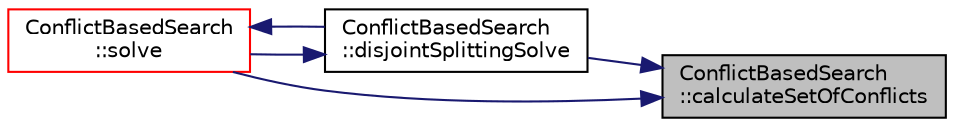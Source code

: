 digraph "ConflictBasedSearch::calculateSetOfConflicts"
{
 // INTERACTIVE_SVG=YES
 // LATEX_PDF_SIZE
  edge [fontname="Helvetica",fontsize="10",labelfontname="Helvetica",labelfontsize="10"];
  node [fontname="Helvetica",fontsize="10",shape=record];
  rankdir="RL";
  Node1 [label="ConflictBasedSearch\l::calculateSetOfConflicts",height=0.2,width=0.4,color="black", fillcolor="grey75", style="filled", fontcolor="black",tooltip=" "];
  Node1 -> Node2 [dir="back",color="midnightblue",fontsize="10",style="solid",fontname="Helvetica"];
  Node2 [label="ConflictBasedSearch\l::disjointSplittingSolve",height=0.2,width=0.4,color="black", fillcolor="white", style="filled",URL="$classConflictBasedSearch.html#a1e9a1fbd7e074039fee97bc5ad4c6b55",tooltip=" "];
  Node2 -> Node3 [dir="back",color="midnightblue",fontsize="10",style="solid",fontname="Helvetica"];
  Node3 [label="ConflictBasedSearch\l::solve",height=0.2,width=0.4,color="red", fillcolor="white", style="filled",URL="$classConflictBasedSearch.html#a6aadc55f462faad9ce67903a59b96c62",tooltip=" "];
  Node3 -> Node2 [dir="back",color="midnightblue",fontsize="10",style="solid",fontname="Helvetica"];
  Node1 -> Node3 [dir="back",color="midnightblue",fontsize="10",style="solid",fontname="Helvetica"];
}
